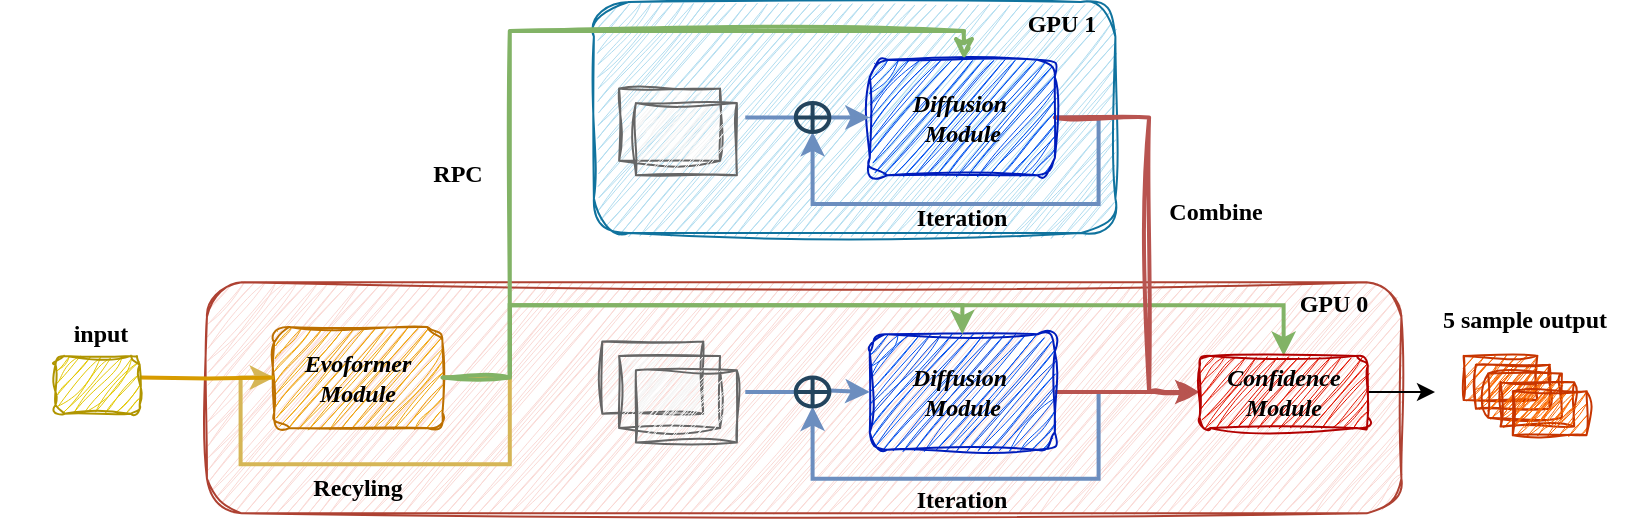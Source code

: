 <mxfile version="27.0.6">
  <diagram name="第 1 页" id="J99-2A23o9RZOt2PJ2Al">
    <mxGraphModel dx="803" dy="441" grid="1" gridSize="10" guides="1" tooltips="1" connect="1" arrows="1" fold="1" page="1" pageScale="1" pageWidth="827" pageHeight="1169" math="0" shadow="0">
      <root>
        <mxCell id="0" />
        <mxCell id="1" parent="0" />
        <mxCell id="ewbpd2KkI5_NZzoHSeR9-1" value="" style="group;fontSize=12;fontStyle=1" vertex="1" connectable="0" parent="1">
          <mxGeometry x="330" y="250" width="813" height="260" as="geometry" />
        </mxCell>
        <mxCell id="ewbpd2KkI5_NZzoHSeR9-2" value="" style="rounded=1;whiteSpace=wrap;html=1;fillColor=#fad9d5;strokeColor=#ae4132;glass=0;shadow=0;sketch=1;curveFitting=1;jiggle=2;fontFamily=Comic Sans MS;fontSize=12;fontStyle=1" vertex="1" parent="ewbpd2KkI5_NZzoHSeR9-1">
          <mxGeometry x="103.465" y="140.111" width="597.237" height="115.556" as="geometry" />
        </mxCell>
        <mxCell id="ewbpd2KkI5_NZzoHSeR9-3" value="" style="rounded=1;whiteSpace=wrap;html=1;fillColor=#b1ddf0;strokeColor=#10739e;sketch=1;curveFitting=1;jiggle=2;fontFamily=Comic Sans MS;fontSize=12;fontStyle=1" vertex="1" parent="ewbpd2KkI5_NZzoHSeR9-1">
          <mxGeometry x="296.936" width="260.766" height="115.556" as="geometry" />
        </mxCell>
        <mxCell id="ewbpd2KkI5_NZzoHSeR9-4" value="" style="edgeStyle=orthogonalEdgeStyle;rounded=0;orthogonalLoop=1;jettySize=auto;html=1;exitX=1;exitY=0.5;exitDx=0;exitDy=0;entryX=0.5;entryY=1;entryDx=0;entryDy=0;fillColor=#dae8fc;strokeColor=#6c8ebf;strokeWidth=2;fontFamily=Comic Sans MS;fontSize=12;fontStyle=1" edge="1" parent="ewbpd2KkI5_NZzoHSeR9-1" source="ewbpd2KkI5_NZzoHSeR9-6" target="ewbpd2KkI5_NZzoHSeR9-19">
          <mxGeometry relative="1" as="geometry">
            <mxPoint x="414.702" y="195" as="targetPoint" />
            <Array as="points">
              <mxPoint x="549.29" y="195" />
              <mxPoint x="549.29" y="238.333" />
              <mxPoint x="406.29" y="238.333" />
            </Array>
            <mxPoint as="offset" />
          </mxGeometry>
        </mxCell>
        <mxCell id="ewbpd2KkI5_NZzoHSeR9-5" style="edgeStyle=orthogonalEdgeStyle;rounded=0;orthogonalLoop=1;jettySize=auto;html=1;exitX=1;exitY=0.5;exitDx=0;exitDy=0;entryX=0;entryY=0.5;entryDx=0;entryDy=0;fillColor=#f8cecc;strokeColor=#b85450;strokeWidth=2;fontFamily=Comic Sans MS;fontSize=12;fontStyle=1" edge="1" parent="ewbpd2KkI5_NZzoHSeR9-1" source="ewbpd2KkI5_NZzoHSeR9-6" target="ewbpd2KkI5_NZzoHSeR9-33">
          <mxGeometry relative="1" as="geometry" />
        </mxCell>
        <mxCell id="ewbpd2KkI5_NZzoHSeR9-6" value="&lt;i&gt;&lt;span&gt;&lt;font style=&quot;color: rgb(0, 0, 0);&quot;&gt;Diffusion&amp;nbsp;&lt;/font&gt;&lt;/span&gt;&lt;/i&gt;&lt;div&gt;&lt;i&gt;&lt;span&gt;&lt;font style=&quot;color: rgb(0, 0, 0);&quot;&gt;Module&lt;/font&gt;&lt;/span&gt;&lt;/i&gt;&lt;/div&gt;" style="rounded=1;whiteSpace=wrap;html=1;fillColor=#0050ef;strokeColor=#001DBC;sketch=1;curveFitting=1;jiggle=2;fontColor=#ffffff;fontFamily=Comic Sans MS;fontSize=12;fontStyle=1" vertex="1" parent="ewbpd2KkI5_NZzoHSeR9-1">
          <mxGeometry x="434.89" y="166.111" width="92.53" height="57.778" as="geometry" />
        </mxCell>
        <mxCell id="ewbpd2KkI5_NZzoHSeR9-7" style="edgeStyle=orthogonalEdgeStyle;rounded=0;orthogonalLoop=1;jettySize=auto;html=1;exitX=1;exitY=0.5;exitDx=0;exitDy=0;entryX=0.5;entryY=0;entryDx=0;entryDy=0;fillColor=#d5e8d4;strokeColor=#82b366;strokeWidth=2;fontFamily=Comic Sans MS;fontSize=12;fontStyle=1" edge="1" parent="ewbpd2KkI5_NZzoHSeR9-1" source="ewbpd2KkI5_NZzoHSeR9-9" target="ewbpd2KkI5_NZzoHSeR9-6">
          <mxGeometry relative="1" as="geometry">
            <Array as="points">
              <mxPoint x="254.877" y="187.778" />
              <mxPoint x="254.877" y="151.667" />
              <mxPoint x="481.155" y="151.667" />
            </Array>
          </mxGeometry>
        </mxCell>
        <mxCell id="ewbpd2KkI5_NZzoHSeR9-8" style="edgeStyle=orthogonalEdgeStyle;rounded=0;orthogonalLoop=1;jettySize=auto;html=1;exitX=1;exitY=0.5;exitDx=0;exitDy=0;entryX=0.5;entryY=0;entryDx=0;entryDy=0;fillColor=#d5e8d4;strokeColor=#82b366;strokeWidth=2;fontFamily=Comic Sans MS;fontSize=12;fontStyle=1" edge="1" parent="ewbpd2KkI5_NZzoHSeR9-1" source="ewbpd2KkI5_NZzoHSeR9-9" target="ewbpd2KkI5_NZzoHSeR9-33">
          <mxGeometry relative="1" as="geometry">
            <Array as="points">
              <mxPoint x="254.877" y="187.778" />
              <mxPoint x="254.877" y="151.667" />
              <mxPoint x="641.82" y="151.667" />
            </Array>
          </mxGeometry>
        </mxCell>
        <mxCell id="ewbpd2KkI5_NZzoHSeR9-9" value="&lt;span&gt;&lt;i&gt;Evoformer&lt;/i&gt;&lt;/span&gt;&lt;div&gt;&lt;span&gt;&lt;i&gt;Module&lt;/i&gt;&lt;/span&gt;&lt;/div&gt;" style="rounded=1;whiteSpace=wrap;html=1;fillColor=#f0a30a;strokeColor=#BD7000;sketch=1;curveFitting=1;jiggle=2;fontColor=#000000;fontFamily=Comic Sans MS;fontSize=12;fontStyle=1" vertex="1" parent="ewbpd2KkI5_NZzoHSeR9-1">
          <mxGeometry x="137.112" y="162.5" width="84.118" height="50.556" as="geometry" />
        </mxCell>
        <mxCell id="ewbpd2KkI5_NZzoHSeR9-10" style="edgeStyle=orthogonalEdgeStyle;rounded=0;orthogonalLoop=1;jettySize=auto;html=1;exitX=1;exitY=0.5;exitDx=0;exitDy=0;entryX=0;entryY=0.5;entryDx=0;entryDy=0;fillColor=#fff2cc;strokeColor=#d6b656;strokeWidth=2;fontFamily=Comic Sans MS;fontSize=12;fontStyle=1" edge="1" parent="ewbpd2KkI5_NZzoHSeR9-1" source="ewbpd2KkI5_NZzoHSeR9-9" target="ewbpd2KkI5_NZzoHSeR9-9">
          <mxGeometry relative="1" as="geometry">
            <Array as="points">
              <mxPoint x="254.877" y="187.778" />
              <mxPoint x="254.877" y="231.111" />
              <mxPoint x="120.289" y="231.111" />
              <mxPoint x="120.289" y="187.778" />
            </Array>
          </mxGeometry>
        </mxCell>
        <mxCell id="ewbpd2KkI5_NZzoHSeR9-11" value="&lt;span&gt;Recyling&lt;/span&gt;" style="text;html=1;align=center;verticalAlign=middle;whiteSpace=wrap;rounded=0;fontFamily=Comic Sans MS;fontSize=12;fontStyle=1" vertex="1" parent="ewbpd2KkI5_NZzoHSeR9-1">
          <mxGeometry x="153.936" y="231.833" width="50.471" height="21.667" as="geometry" />
        </mxCell>
        <mxCell id="ewbpd2KkI5_NZzoHSeR9-12" value="" style="rounded=0;whiteSpace=wrap;html=1;fillColor=#f5f5f5;fontColor=#333333;strokeColor=#666666;sketch=1;curveFitting=1;jiggle=2;fontFamily=Comic Sans MS;fontSize=12;fontStyle=1" vertex="1" parent="ewbpd2KkI5_NZzoHSeR9-1">
          <mxGeometry x="301.142" y="169.722" width="50.471" height="36.111" as="geometry" />
        </mxCell>
        <mxCell id="ewbpd2KkI5_NZzoHSeR9-13" value="" style="rounded=0;whiteSpace=wrap;html=1;fillColor=#f5f5f5;fontColor=#333333;strokeColor=#666666;sketch=1;curveFitting=1;jiggle=2;fontFamily=Comic Sans MS;fontSize=12;fontStyle=1" vertex="1" parent="ewbpd2KkI5_NZzoHSeR9-1">
          <mxGeometry x="309.554" y="176.944" width="50.471" height="36.111" as="geometry" />
        </mxCell>
        <mxCell id="ewbpd2KkI5_NZzoHSeR9-14" value="" style="endArrow=classic;html=1;rounded=0;entryX=0;entryY=0.5;entryDx=0;entryDy=0;fillColor=#dae8fc;strokeColor=#6c8ebf;strokeWidth=2;fontFamily=Comic Sans MS;fontSize=12;fontStyle=1" edge="1" parent="ewbpd2KkI5_NZzoHSeR9-1" source="ewbpd2KkI5_NZzoHSeR9-19" target="ewbpd2KkI5_NZzoHSeR9-6">
          <mxGeometry width="50" height="50" relative="1" as="geometry">
            <mxPoint x="372.643" y="194.639" as="sourcePoint" />
            <mxPoint x="426.478" y="194.639" as="targetPoint" />
          </mxGeometry>
        </mxCell>
        <mxCell id="ewbpd2KkI5_NZzoHSeR9-15" style="edgeStyle=orthogonalEdgeStyle;rounded=0;orthogonalLoop=1;jettySize=auto;html=1;entryX=0;entryY=0.5;entryDx=0;entryDy=0;endArrow=none;startFill=0;fillColor=#ffe6cc;strokeColor=#d79b00;strokeWidth=2;fontFamily=Comic Sans MS;fontSize=12;fontStyle=1" edge="1" parent="ewbpd2KkI5_NZzoHSeR9-1" target="ewbpd2KkI5_NZzoHSeR9-9">
          <mxGeometry relative="1" as="geometry">
            <mxPoint x="69.818" y="187.778" as="sourcePoint" />
          </mxGeometry>
        </mxCell>
        <mxCell id="ewbpd2KkI5_NZzoHSeR9-16" value="" style="rounded=1;whiteSpace=wrap;html=1;fillColor=#e3c800;strokeColor=#B09500;sketch=1;curveFitting=1;jiggle=2;fontColor=#000000;fontFamily=Comic Sans MS;fontSize=12;fontStyle=1" vertex="1" parent="ewbpd2KkI5_NZzoHSeR9-1">
          <mxGeometry x="27.759" y="176.944" width="42.059" height="28.889" as="geometry" />
        </mxCell>
        <mxCell id="ewbpd2KkI5_NZzoHSeR9-17" value="&lt;span&gt;&lt;font&gt;RPC&lt;/font&gt;&lt;/span&gt;" style="text;html=1;align=center;verticalAlign=middle;whiteSpace=wrap;rounded=0;strokeWidth=3;fontFamily=Comic Sans MS;fontSize=12;fontStyle=1" vertex="1" parent="ewbpd2KkI5_NZzoHSeR9-1">
          <mxGeometry x="204.407" y="75.111" width="50.471" height="21.667" as="geometry" />
        </mxCell>
        <mxCell id="ewbpd2KkI5_NZzoHSeR9-18" value="" style="endArrow=none;html=1;rounded=0;entryX=0;entryY=0.5;entryDx=0;entryDy=0;startFill=0;strokeWidth=2;fillColor=#dae8fc;strokeColor=#6c8ebf;fontFamily=Comic Sans MS;fontSize=12;fontStyle=1" edge="1" parent="ewbpd2KkI5_NZzoHSeR9-1" target="ewbpd2KkI5_NZzoHSeR9-19">
          <mxGeometry width="50" height="50" relative="1" as="geometry">
            <mxPoint x="372.643" y="195" as="sourcePoint" />
            <mxPoint x="426.478" y="194.639" as="targetPoint" />
          </mxGeometry>
        </mxCell>
        <mxCell id="ewbpd2KkI5_NZzoHSeR9-19" value="" style="shape=orEllipse;perimeter=ellipsePerimeter;whiteSpace=wrap;html=1;backgroundOutline=1;fillColor=none;strokeColor=#23445d;strokeWidth=2;fontFamily=Comic Sans MS;fontSize=12;fontStyle=1" vertex="1" parent="ewbpd2KkI5_NZzoHSeR9-1">
          <mxGeometry x="397.878" y="187.778" width="16.824" height="14.444" as="geometry" />
        </mxCell>
        <mxCell id="ewbpd2KkI5_NZzoHSeR9-20" value="" style="edgeStyle=orthogonalEdgeStyle;rounded=0;orthogonalLoop=1;jettySize=auto;html=1;exitX=1;exitY=0.5;exitDx=0;exitDy=0;entryX=0.5;entryY=1;entryDx=0;entryDy=0;fillColor=#dae8fc;strokeColor=#6c8ebf;strokeWidth=2;fontFamily=Comic Sans MS;fontSize=12;fontStyle=1" edge="1" parent="ewbpd2KkI5_NZzoHSeR9-1" source="ewbpd2KkI5_NZzoHSeR9-22">
          <mxGeometry relative="1" as="geometry">
            <mxPoint x="406.29" y="64.957" as="targetPoint" />
            <Array as="points">
              <mxPoint x="549.29" y="57.734" />
              <mxPoint x="549.29" y="101.068" />
              <mxPoint x="406.29" y="101.068" />
            </Array>
          </mxGeometry>
        </mxCell>
        <mxCell id="ewbpd2KkI5_NZzoHSeR9-21" style="edgeStyle=orthogonalEdgeStyle;rounded=0;orthogonalLoop=1;jettySize=auto;html=1;exitX=1;exitY=0.5;exitDx=0;exitDy=0;fillColor=#f8cecc;strokeColor=#b85450;strokeWidth=2;sketch=1;curveFitting=1;jiggle=2;fontFamily=Comic Sans MS;fontSize=12;fontStyle=1" edge="1" parent="ewbpd2KkI5_NZzoHSeR9-1" source="ewbpd2KkI5_NZzoHSeR9-22">
          <mxGeometry relative="1" as="geometry">
            <mxPoint x="599.761" y="195" as="targetPoint" />
            <Array as="points">
              <mxPoint x="574.526" y="57.778" />
              <mxPoint x="574.526" y="195" />
            </Array>
          </mxGeometry>
        </mxCell>
        <mxCell id="ewbpd2KkI5_NZzoHSeR9-22" value="&lt;i&gt;&lt;span&gt;&lt;font style=&quot;color: rgb(0, 0, 0);&quot;&gt;Diffusion&amp;nbsp;&lt;/font&gt;&lt;/span&gt;&lt;/i&gt;&lt;div&gt;&lt;i&gt;&lt;span&gt;&lt;font style=&quot;color: rgb(0, 0, 0);&quot;&gt;Module&lt;/font&gt;&lt;/span&gt;&lt;/i&gt;&lt;/div&gt;" style="rounded=1;whiteSpace=wrap;html=1;fillColor=#0050ef;strokeColor=#001DBC;sketch=1;curveFitting=1;jiggle=2;fontColor=#ffffff;fontFamily=Comic Sans MS;fontSize=12;fontStyle=1" vertex="1" parent="ewbpd2KkI5_NZzoHSeR9-1">
          <mxGeometry x="434.89" y="28.846" width="92.53" height="57.778" as="geometry" />
        </mxCell>
        <mxCell id="ewbpd2KkI5_NZzoHSeR9-23" style="edgeStyle=orthogonalEdgeStyle;rounded=0;orthogonalLoop=1;jettySize=auto;html=1;fillColor=#d5e8d4;strokeColor=#82b366;entryX=0.5;entryY=0;entryDx=0;entryDy=0;strokeWidth=2;sketch=1;curveFitting=1;jiggle=2;fontFamily=Comic Sans MS;fontSize=12;fontStyle=1" edge="1" parent="ewbpd2KkI5_NZzoHSeR9-1" target="ewbpd2KkI5_NZzoHSeR9-22">
          <mxGeometry relative="1" as="geometry">
            <mxPoint x="381.054" y="50.512" as="targetPoint" />
            <Array as="points">
              <mxPoint x="254.877" y="187.778" />
              <mxPoint x="254.877" y="14.444" />
              <mxPoint x="481.996" y="14.444" />
              <mxPoint x="481.996" y="28.889" />
            </Array>
            <mxPoint x="221.23" y="187.778" as="sourcePoint" />
          </mxGeometry>
        </mxCell>
        <mxCell id="ewbpd2KkI5_NZzoHSeR9-24" value="" style="rounded=0;whiteSpace=wrap;html=1;fillColor=#f5f5f5;fontColor=#333333;strokeColor=#666666;sketch=1;curveFitting=1;jiggle=2;fontFamily=Comic Sans MS;fontSize=12;fontStyle=1" vertex="1" parent="ewbpd2KkI5_NZzoHSeR9-1">
          <mxGeometry x="309.554" y="43.29" width="50.471" height="36.111" as="geometry" />
        </mxCell>
        <mxCell id="ewbpd2KkI5_NZzoHSeR9-25" value="" style="rounded=0;whiteSpace=wrap;html=1;fillColor=#f5f5f5;fontColor=#333333;strokeColor=#666666;sketch=1;curveFitting=1;jiggle=2;fontFamily=Comic Sans MS;fontSize=12;fontStyle=1" vertex="1" parent="ewbpd2KkI5_NZzoHSeR9-1">
          <mxGeometry x="317.966" y="50.512" width="50.471" height="36.111" as="geometry" />
        </mxCell>
        <mxCell id="ewbpd2KkI5_NZzoHSeR9-26" value="" style="endArrow=classic;html=1;rounded=0;entryX=0;entryY=0.5;entryDx=0;entryDy=0;fillColor=#dae8fc;strokeColor=#6c8ebf;strokeWidth=2;fontFamily=Comic Sans MS;fontSize=12;fontStyle=1" edge="1" parent="ewbpd2KkI5_NZzoHSeR9-1" target="ewbpd2KkI5_NZzoHSeR9-22">
          <mxGeometry width="50" height="50" relative="1" as="geometry">
            <mxPoint x="414.702" y="57.734" as="sourcePoint" />
            <mxPoint x="426.478" y="57.373" as="targetPoint" />
          </mxGeometry>
        </mxCell>
        <mxCell id="ewbpd2KkI5_NZzoHSeR9-27" value="" style="endArrow=none;html=1;rounded=0;entryX=0;entryY=0.5;entryDx=0;entryDy=0;startFill=0;fillColor=#dae8fc;strokeColor=#6c8ebf;strokeWidth=2;fontFamily=Comic Sans MS;fontSize=12;fontStyle=1" edge="1" parent="ewbpd2KkI5_NZzoHSeR9-1">
          <mxGeometry width="50" height="50" relative="1" as="geometry">
            <mxPoint x="372.643" y="57.734" as="sourcePoint" />
            <mxPoint x="397.878" y="57.734" as="targetPoint" />
          </mxGeometry>
        </mxCell>
        <mxCell id="ewbpd2KkI5_NZzoHSeR9-28" value="" style="rounded=0;whiteSpace=wrap;html=1;fillColor=#f5f5f5;fontColor=#333333;strokeColor=#666666;sketch=1;curveFitting=1;jiggle=2;fontFamily=Comic Sans MS;fontSize=12;fontStyle=1" vertex="1" parent="ewbpd2KkI5_NZzoHSeR9-1">
          <mxGeometry x="317.966" y="184.167" width="50.471" height="36.111" as="geometry" />
        </mxCell>
        <mxCell id="ewbpd2KkI5_NZzoHSeR9-29" value="" style="shape=orEllipse;perimeter=ellipsePerimeter;whiteSpace=wrap;html=1;backgroundOutline=1;fillColor=none;strokeColor=#23445d;strokeWidth=2;fontFamily=Comic Sans MS;fontSize=12;fontStyle=1" vertex="1" parent="ewbpd2KkI5_NZzoHSeR9-1">
          <mxGeometry x="397.878" y="50.512" width="16.824" height="14.444" as="geometry" />
        </mxCell>
        <mxCell id="ewbpd2KkI5_NZzoHSeR9-30" value="&lt;span&gt;Iteration&lt;/span&gt;" style="text;html=1;align=center;verticalAlign=middle;whiteSpace=wrap;rounded=0;fontFamily=Comic Sans MS;fontSize=12;fontStyle=1" vertex="1" parent="ewbpd2KkI5_NZzoHSeR9-1">
          <mxGeometry x="455.919" y="238.333" width="50.471" height="21.667" as="geometry" />
        </mxCell>
        <mxCell id="ewbpd2KkI5_NZzoHSeR9-31" value="&lt;span&gt;Iteration&lt;/span&gt;" style="text;html=1;align=center;verticalAlign=middle;whiteSpace=wrap;rounded=0;fontFamily=Comic Sans MS;fontSize=12;fontStyle=1" vertex="1" parent="ewbpd2KkI5_NZzoHSeR9-1">
          <mxGeometry x="455.919" y="96.778" width="50.471" height="21.667" as="geometry" />
        </mxCell>
        <mxCell id="ewbpd2KkI5_NZzoHSeR9-32" style="edgeStyle=orthogonalEdgeStyle;rounded=0;orthogonalLoop=1;jettySize=auto;html=1;exitX=1;exitY=0.5;exitDx=0;exitDy=0;fontFamily=Comic Sans MS;fontSize=12;fontStyle=1" edge="1" parent="ewbpd2KkI5_NZzoHSeR9-1" source="ewbpd2KkI5_NZzoHSeR9-33">
          <mxGeometry relative="1" as="geometry">
            <mxPoint x="717.526" y="195.212" as="targetPoint" />
          </mxGeometry>
        </mxCell>
        <mxCell id="ewbpd2KkI5_NZzoHSeR9-33" value="&lt;span&gt;&lt;i&gt;&lt;font style=&quot;color: rgb(0, 0, 0);&quot;&gt;Confidence&lt;br&gt;Module&lt;/font&gt;&lt;/i&gt;&lt;/span&gt;" style="rounded=1;whiteSpace=wrap;html=1;fillColor=#e51400;strokeColor=#B20000;sketch=1;curveFitting=1;jiggle=2;fontColor=#ffffff;fontFamily=Comic Sans MS;fontSize=12;fontStyle=1" vertex="1" parent="ewbpd2KkI5_NZzoHSeR9-1">
          <mxGeometry x="599.761" y="176.944" width="84.118" height="36.111" as="geometry" />
        </mxCell>
        <mxCell id="ewbpd2KkI5_NZzoHSeR9-34" value="&lt;span&gt;&lt;font&gt;Combine&lt;/font&gt;&lt;/span&gt;" style="text;html=1;align=center;verticalAlign=middle;whiteSpace=wrap;rounded=0;fontFamily=Comic Sans MS;fontSize=12;fontStyle=1" vertex="1" parent="ewbpd2KkI5_NZzoHSeR9-1">
          <mxGeometry x="582.937" y="93.889" width="50.471" height="21.667" as="geometry" />
        </mxCell>
        <mxCell id="ewbpd2KkI5_NZzoHSeR9-35" value="" style="group;fontFamily=Comic Sans MS;fontSize=12;fontStyle=1" vertex="1" connectable="0" parent="ewbpd2KkI5_NZzoHSeR9-1">
          <mxGeometry x="731.826" y="176.944" width="61.406" height="39.722" as="geometry" />
        </mxCell>
        <mxCell id="ewbpd2KkI5_NZzoHSeR9-36" value="" style="rounded=0;whiteSpace=wrap;html=1;fillColor=#fa6800;fontColor=#000000;strokeColor=#C73500;sketch=1;curveFitting=1;jiggle=2;fontFamily=Comic Sans MS;fontSize=12;fontStyle=1" vertex="1" parent="ewbpd2KkI5_NZzoHSeR9-35">
          <mxGeometry width="36.844" height="22.068" as="geometry" />
        </mxCell>
        <mxCell id="ewbpd2KkI5_NZzoHSeR9-37" value="" style="rounded=0;whiteSpace=wrap;html=1;fillColor=#fa6800;fontColor=#000000;strokeColor=#C73500;sketch=1;curveFitting=1;jiggle=2;fontFamily=Comic Sans MS;fontSize=12;fontStyle=1" vertex="1" parent="ewbpd2KkI5_NZzoHSeR9-35">
          <mxGeometry x="6.141" y="4.414" width="36.844" height="22.068" as="geometry" />
        </mxCell>
        <mxCell id="ewbpd2KkI5_NZzoHSeR9-38" value="" style="rounded=0;whiteSpace=wrap;html=1;fillColor=#fa6800;fontColor=#000000;strokeColor=#C73500;sketch=1;curveFitting=1;jiggle=2;fontFamily=Comic Sans MS;fontSize=12;fontStyle=1" vertex="1" parent="ewbpd2KkI5_NZzoHSeR9-35">
          <mxGeometry x="12.281" y="8.827" width="36.844" height="22.068" as="geometry" />
        </mxCell>
        <mxCell id="ewbpd2KkI5_NZzoHSeR9-39" value="" style="rounded=0;whiteSpace=wrap;html=1;fillColor=#fa6800;fontColor=#000000;strokeColor=#C73500;sketch=1;curveFitting=1;jiggle=2;fontFamily=Comic Sans MS;fontSize=12;fontStyle=1" vertex="1" parent="ewbpd2KkI5_NZzoHSeR9-35">
          <mxGeometry x="18.422" y="13.241" width="36.844" height="22.068" as="geometry" />
        </mxCell>
        <mxCell id="ewbpd2KkI5_NZzoHSeR9-40" value="" style="rounded=0;whiteSpace=wrap;html=1;fillColor=#fa6800;fontColor=#000000;strokeColor=#C73500;sketch=1;curveFitting=1;jiggle=2;fontFamily=Comic Sans MS;fontSize=12;fontStyle=1" vertex="1" parent="ewbpd2KkI5_NZzoHSeR9-35">
          <mxGeometry x="24.562" y="17.654" width="36.844" height="22.068" as="geometry" />
        </mxCell>
        <mxCell id="ewbpd2KkI5_NZzoHSeR9-41" value="&lt;span&gt;GPU 0&lt;/span&gt;" style="text;html=1;align=center;verticalAlign=middle;whiteSpace=wrap;rounded=0;fontFamily=Comic Sans MS;fontSize=12;fontStyle=1" vertex="1" parent="ewbpd2KkI5_NZzoHSeR9-1">
          <mxGeometry x="641.82" y="140.111" width="50.471" height="21.667" as="geometry" />
        </mxCell>
        <mxCell id="ewbpd2KkI5_NZzoHSeR9-42" value="&lt;span&gt;GPU 1&lt;/span&gt;" style="text;html=1;align=center;verticalAlign=middle;whiteSpace=wrap;rounded=0;fontFamily=Comic Sans MS;fontSize=12;fontStyle=1" vertex="1" parent="ewbpd2KkI5_NZzoHSeR9-1">
          <mxGeometry x="506.39" width="50.471" height="21.667" as="geometry" />
        </mxCell>
        <mxCell id="ewbpd2KkI5_NZzoHSeR9-43" value="&lt;span&gt;5 sample output&lt;/span&gt;" style="text;html=1;align=center;verticalAlign=middle;whiteSpace=wrap;rounded=0;fontFamily=Comic Sans MS;fontSize=12;fontStyle=1" vertex="1" parent="ewbpd2KkI5_NZzoHSeR9-1">
          <mxGeometry x="712.058" y="148.056" width="100.942" height="21.667" as="geometry" />
        </mxCell>
        <mxCell id="ewbpd2KkI5_NZzoHSeR9-44" value="&lt;span&gt;input&lt;/span&gt;" style="text;html=1;align=center;verticalAlign=middle;whiteSpace=wrap;rounded=0;fontFamily=Comic Sans MS;fontSize=12;fontStyle=1" vertex="1" parent="ewbpd2KkI5_NZzoHSeR9-1">
          <mxGeometry y="155.278" width="100.942" height="21.667" as="geometry" />
        </mxCell>
      </root>
    </mxGraphModel>
  </diagram>
</mxfile>
